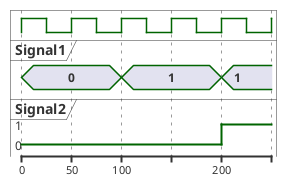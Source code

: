 {
  "sha1": "ga6zx1t9nyspsxym8k3f9bwwihikcde",
  "insertion": {
    "when": "2024-06-01T09:03:07.477Z",
    "user": "plantuml@gmail.com"
  }
}
@startuml
clock clk with period 50
concise "Signal1" as S1
robust "Signal2" as S2
@0
S1 is 0
S2 is 0
@100
S1 is 1
@200
S1 is 1
S2 is 1
@enduml
